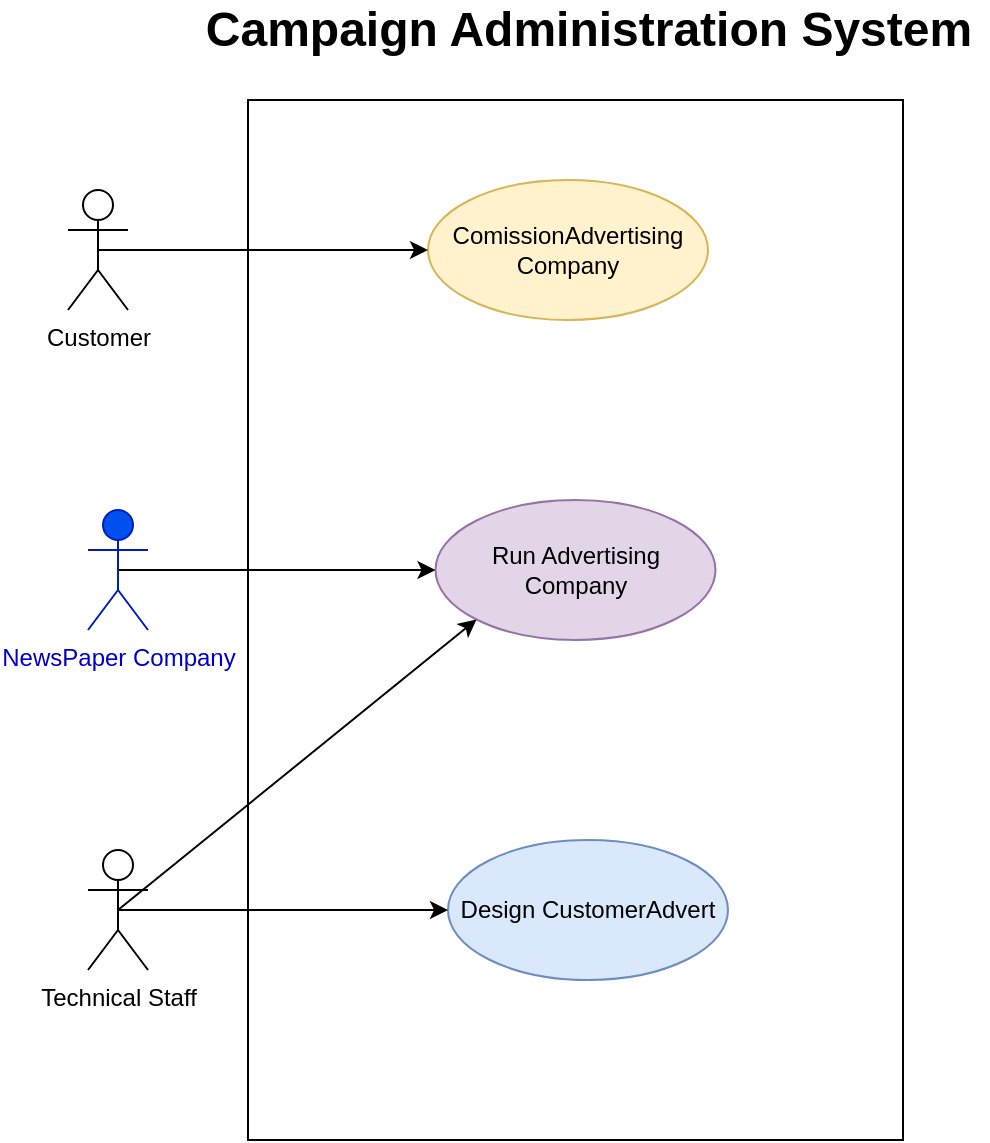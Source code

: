 <mxfile>
    <diagram id="_1IlsQg4N5QaLtDpFi36" name="Page-1">
        <mxGraphModel dx="683" dy="412" grid="1" gridSize="10" guides="1" tooltips="1" connect="1" arrows="1" fold="1" page="1" pageScale="1" pageWidth="850" pageHeight="1100" math="0" shadow="0">
            <root>
                <mxCell id="0"/>
                <mxCell id="1" parent="0"/>
                <mxCell id="119" value="" style="rounded=0;whiteSpace=wrap;html=1;fontSize=24;" vertex="1" parent="1">
                    <mxGeometry x="370" y="200" width="327.5" height="520" as="geometry"/>
                </mxCell>
                <mxCell id="106" value="ComissionAdvertising Company" style="ellipse;whiteSpace=wrap;html=1;fillColor=#fff2cc;strokeColor=#d6b656;" vertex="1" parent="1">
                    <mxGeometry x="460" y="240" width="140" height="70" as="geometry"/>
                </mxCell>
                <mxCell id="108" style="edgeStyle=orthogonalEdgeStyle;rounded=0;orthogonalLoop=1;jettySize=auto;html=1;exitX=0.5;exitY=0.5;exitDx=0;exitDy=0;exitPerimeter=0;entryX=0;entryY=0.5;entryDx=0;entryDy=0;" edge="1" parent="1" source="107" target="106">
                    <mxGeometry relative="1" as="geometry"/>
                </mxCell>
                <mxCell id="107" value="Customer" style="shape=umlActor;verticalLabelPosition=bottom;verticalAlign=top;html=1;" vertex="1" parent="1">
                    <mxGeometry x="280" y="245" width="30" height="60" as="geometry"/>
                </mxCell>
                <mxCell id="109" value="Run Advertising Company" style="ellipse;whiteSpace=wrap;html=1;fillColor=#e1d5e7;strokeColor=#9673a6;" vertex="1" parent="1">
                    <mxGeometry x="463.75" y="400" width="140" height="70" as="geometry"/>
                </mxCell>
                <mxCell id="110" style="edgeStyle=orthogonalEdgeStyle;rounded=0;orthogonalLoop=1;jettySize=auto;html=1;exitX=0.5;exitY=0.5;exitDx=0;exitDy=0;exitPerimeter=0;entryX=0;entryY=0.5;entryDx=0;entryDy=0;" edge="1" source="111" target="109" parent="1">
                    <mxGeometry relative="1" as="geometry"/>
                </mxCell>
                <mxCell id="111" value="NewsPaper Company" style="shape=umlActor;verticalLabelPosition=bottom;verticalAlign=top;html=1;fillColor=#0050ef;strokeColor=#001DBC;fontColor=#0000CC;" vertex="1" parent="1">
                    <mxGeometry x="290" y="405" width="30" height="60" as="geometry"/>
                </mxCell>
                <mxCell id="112" value="Design CustomerAdvert" style="ellipse;whiteSpace=wrap;html=1;fillColor=#dae8fc;strokeColor=#6c8ebf;" vertex="1" parent="1">
                    <mxGeometry x="470" y="570" width="140" height="70" as="geometry"/>
                </mxCell>
                <mxCell id="113" style="edgeStyle=orthogonalEdgeStyle;rounded=0;orthogonalLoop=1;jettySize=auto;html=1;exitX=0.5;exitY=0.5;exitDx=0;exitDy=0;exitPerimeter=0;entryX=0;entryY=0.5;entryDx=0;entryDy=0;" edge="1" source="114" target="112" parent="1">
                    <mxGeometry relative="1" as="geometry"/>
                </mxCell>
                <mxCell id="117" style="edgeStyle=none;rounded=0;orthogonalLoop=1;jettySize=auto;html=1;exitX=0.5;exitY=0.5;exitDx=0;exitDy=0;exitPerimeter=0;entryX=0;entryY=1;entryDx=0;entryDy=0;" edge="1" parent="1" source="114" target="109">
                    <mxGeometry relative="1" as="geometry"/>
                </mxCell>
                <mxCell id="114" value="Technical Staff" style="shape=umlActor;verticalLabelPosition=bottom;verticalAlign=top;html=1;" vertex="1" parent="1">
                    <mxGeometry x="290" y="575" width="30" height="60" as="geometry"/>
                </mxCell>
                <mxCell id="118" value="Campaign Administration System" style="text;html=1;align=center;verticalAlign=middle;resizable=0;points=[];autosize=1;strokeColor=none;fontSize=24;fontStyle=1" vertex="1" parent="1">
                    <mxGeometry x="340" y="150" width="400" height="30" as="geometry"/>
                </mxCell>
            </root>
        </mxGraphModel>
    </diagram>
</mxfile>